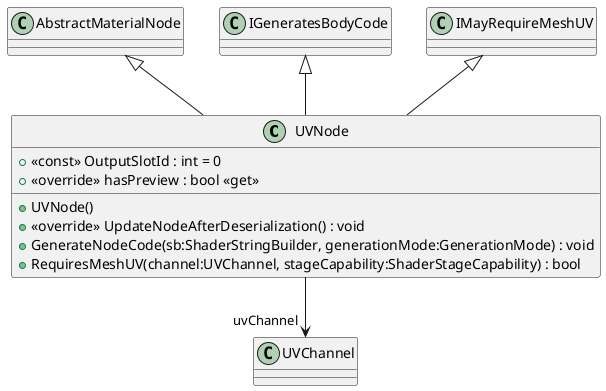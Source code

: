 @startuml
class UVNode {
    + <<const>> OutputSlotId : int = 0
    + <<override>> hasPreview : bool <<get>>
    + UVNode()
    + <<override>> UpdateNodeAfterDeserialization() : void
    + GenerateNodeCode(sb:ShaderStringBuilder, generationMode:GenerationMode) : void
    + RequiresMeshUV(channel:UVChannel, stageCapability:ShaderStageCapability) : bool
}
AbstractMaterialNode <|-- UVNode
IGeneratesBodyCode <|-- UVNode
IMayRequireMeshUV <|-- UVNode
UVNode --> "uvChannel" UVChannel
@enduml
